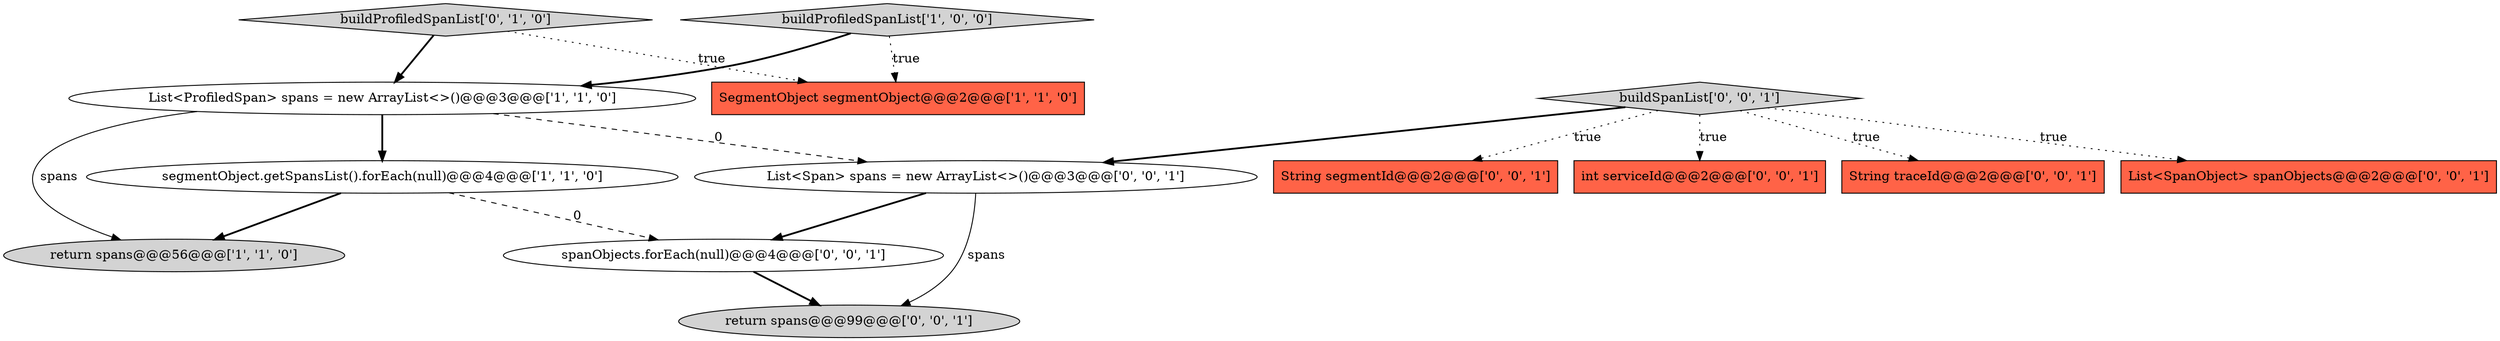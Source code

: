 digraph {
5 [style = filled, label = "buildProfiledSpanList['0', '1', '0']", fillcolor = lightgray, shape = diamond image = "AAA0AAABBB2BBB"];
6 [style = filled, label = "return spans@@@99@@@['0', '0', '1']", fillcolor = lightgray, shape = ellipse image = "AAA0AAABBB3BBB"];
11 [style = filled, label = "String traceId@@@2@@@['0', '0', '1']", fillcolor = tomato, shape = box image = "AAA0AAABBB3BBB"];
3 [style = filled, label = "segmentObject.getSpansList().forEach(null)@@@4@@@['1', '1', '0']", fillcolor = white, shape = ellipse image = "AAA0AAABBB1BBB"];
9 [style = filled, label = "List<SpanObject> spanObjects@@@2@@@['0', '0', '1']", fillcolor = tomato, shape = box image = "AAA0AAABBB3BBB"];
8 [style = filled, label = "buildSpanList['0', '0', '1']", fillcolor = lightgray, shape = diamond image = "AAA0AAABBB3BBB"];
4 [style = filled, label = "return spans@@@56@@@['1', '1', '0']", fillcolor = lightgray, shape = ellipse image = "AAA0AAABBB1BBB"];
12 [style = filled, label = "List<Span> spans = new ArrayList<>()@@@3@@@['0', '0', '1']", fillcolor = white, shape = ellipse image = "AAA0AAABBB3BBB"];
13 [style = filled, label = "spanObjects.forEach(null)@@@4@@@['0', '0', '1']", fillcolor = white, shape = ellipse image = "AAA0AAABBB3BBB"];
10 [style = filled, label = "String segmentId@@@2@@@['0', '0', '1']", fillcolor = tomato, shape = box image = "AAA0AAABBB3BBB"];
7 [style = filled, label = "int serviceId@@@2@@@['0', '0', '1']", fillcolor = tomato, shape = box image = "AAA0AAABBB3BBB"];
2 [style = filled, label = "SegmentObject segmentObject@@@2@@@['1', '1', '0']", fillcolor = tomato, shape = box image = "AAA0AAABBB1BBB"];
0 [style = filled, label = "List<ProfiledSpan> spans = new ArrayList<>()@@@3@@@['1', '1', '0']", fillcolor = white, shape = ellipse image = "AAA0AAABBB1BBB"];
1 [style = filled, label = "buildProfiledSpanList['1', '0', '0']", fillcolor = lightgray, shape = diamond image = "AAA0AAABBB1BBB"];
8->10 [style = dotted, label="true"];
1->2 [style = dotted, label="true"];
0->12 [style = dashed, label="0"];
13->6 [style = bold, label=""];
8->11 [style = dotted, label="true"];
5->0 [style = bold, label=""];
0->3 [style = bold, label=""];
0->4 [style = solid, label="spans"];
8->12 [style = bold, label=""];
8->7 [style = dotted, label="true"];
3->13 [style = dashed, label="0"];
3->4 [style = bold, label=""];
12->6 [style = solid, label="spans"];
5->2 [style = dotted, label="true"];
12->13 [style = bold, label=""];
1->0 [style = bold, label=""];
8->9 [style = dotted, label="true"];
}
